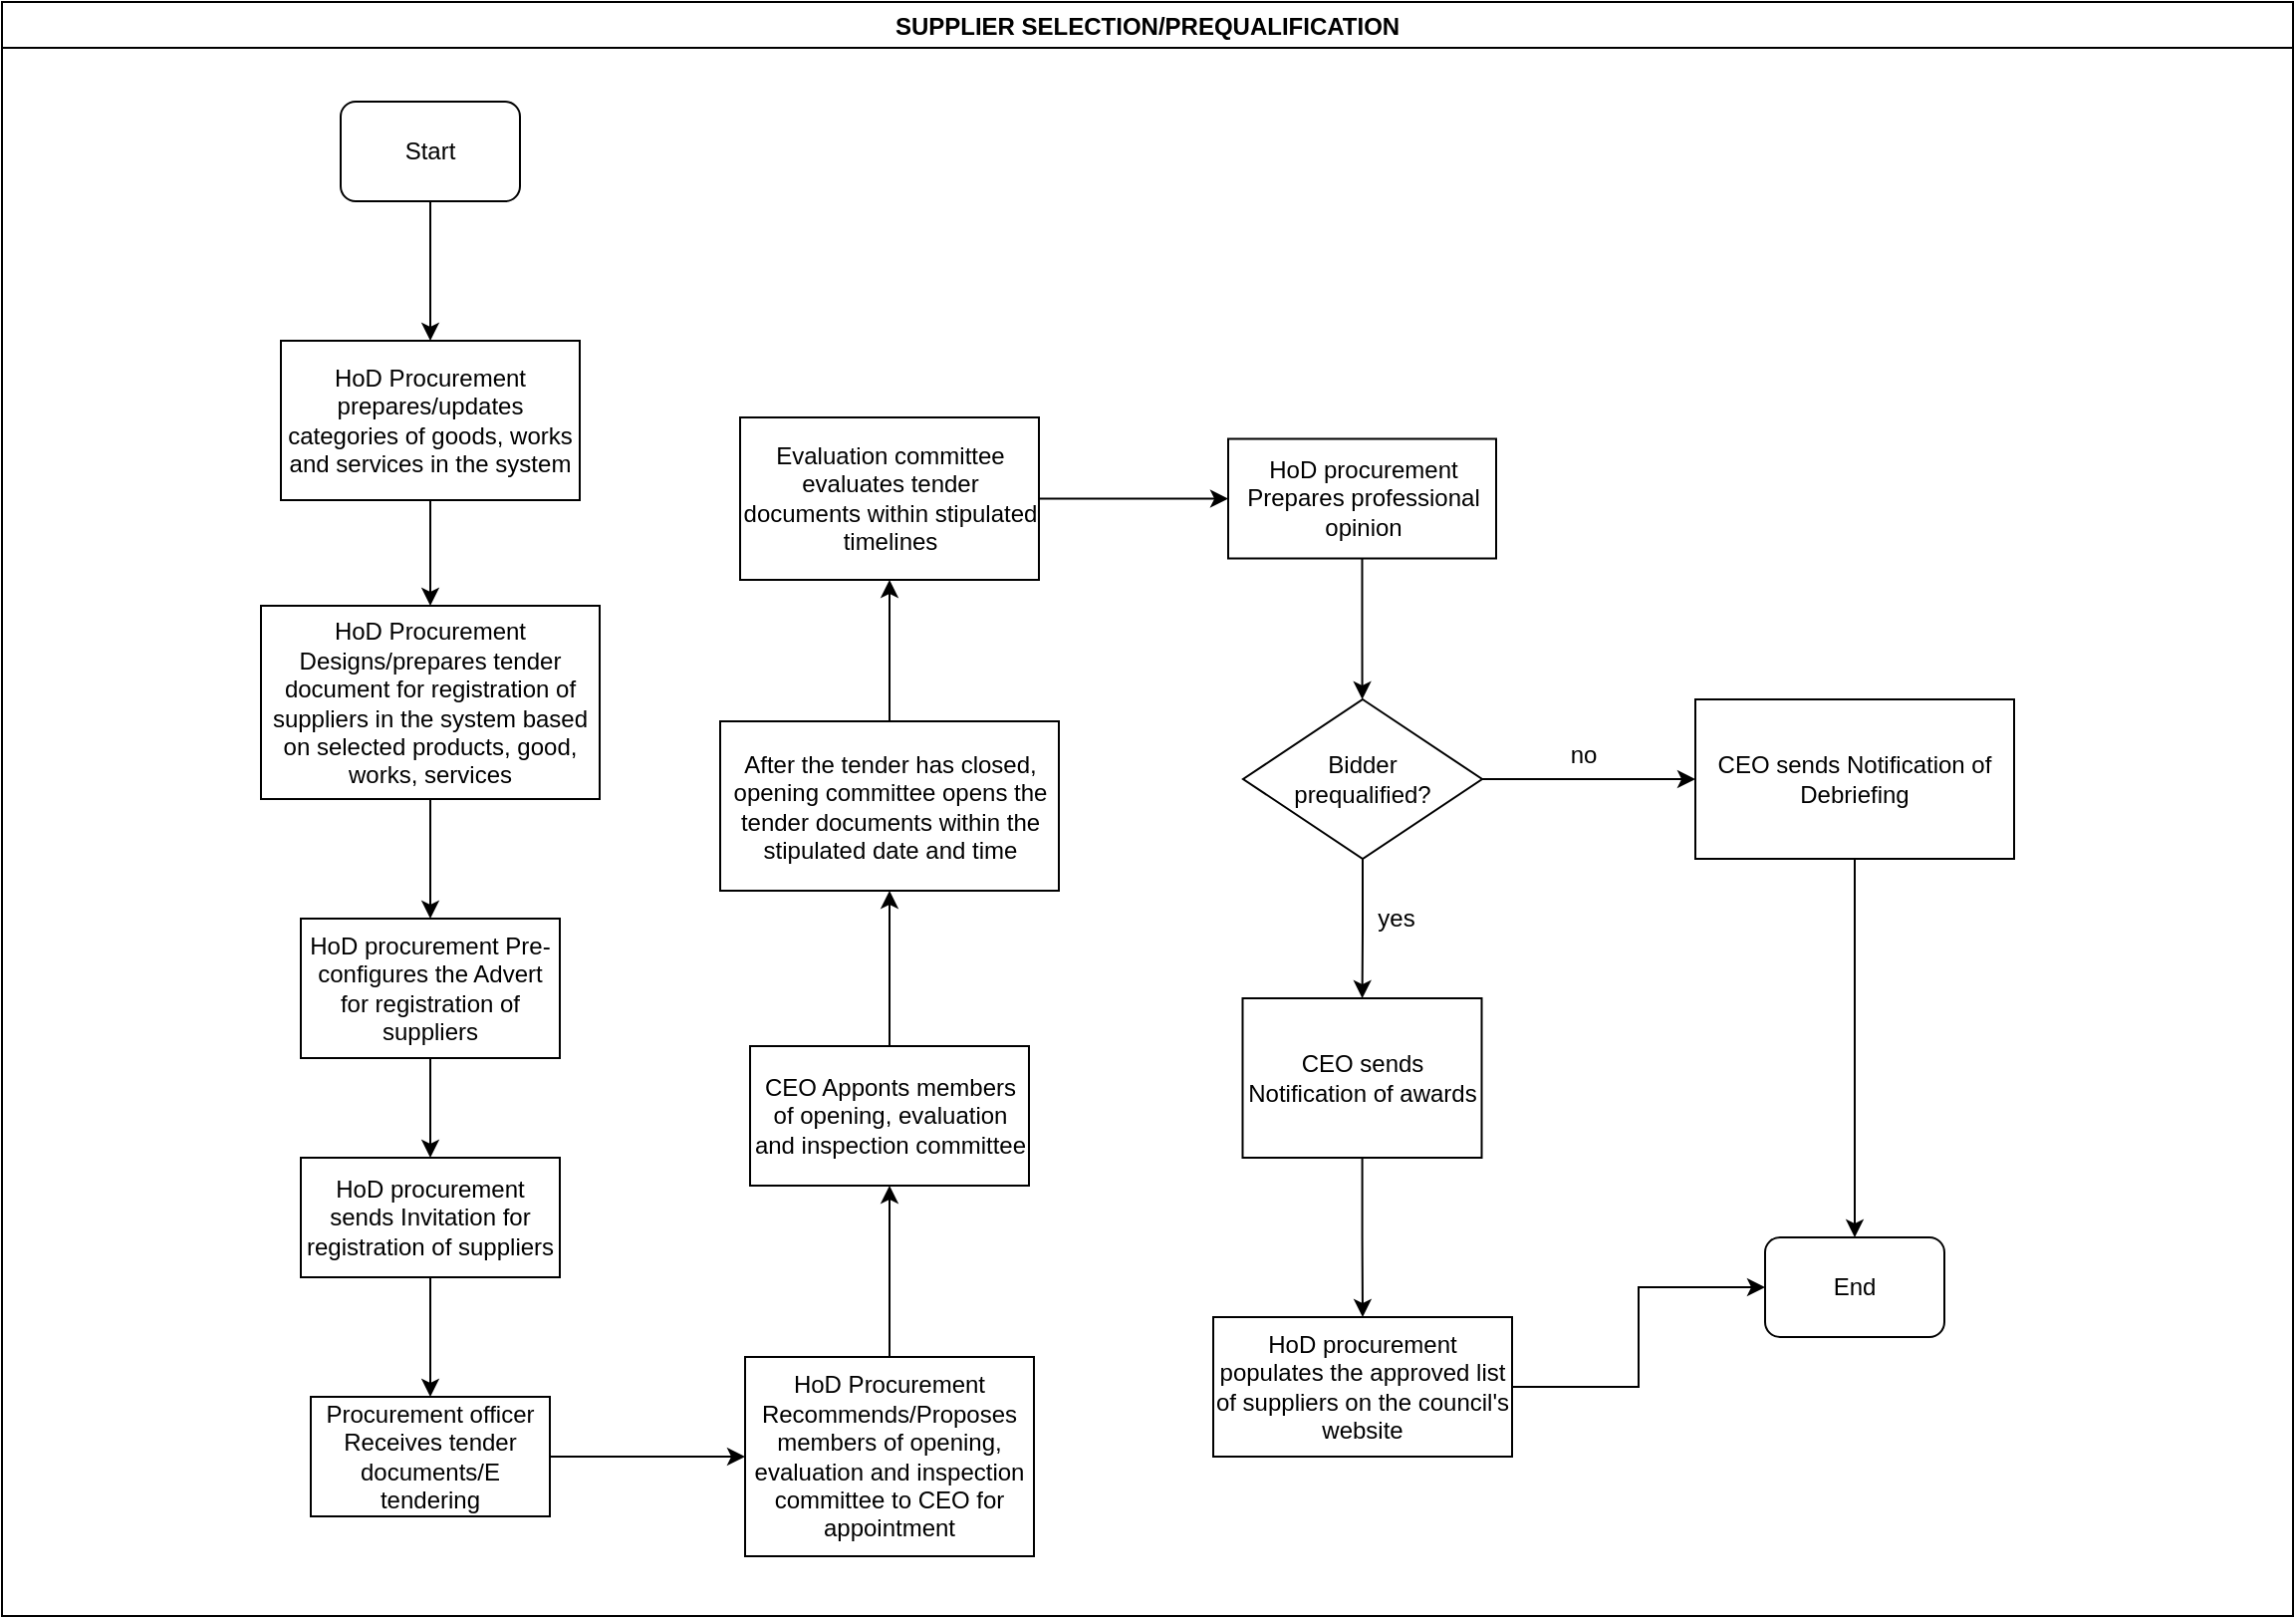<mxfile version="13.10.9" type="github">
  <diagram id="c0UdfnQMCGiwI4j2-F3c" name="Page-1">
    <mxGraphModel dx="1038" dy="547" grid="1" gridSize="10" guides="1" tooltips="1" connect="1" arrows="1" fold="1" page="1" pageScale="1" pageWidth="1169" pageHeight="827" math="0" shadow="0">
      <root>
        <mxCell id="0" />
        <mxCell id="1" parent="0" />
        <mxCell id="tP4-GmfG6HyLN73kiLhE-5" value="SUPPLIER SELECTION/PREQUALIFICATION" style="swimlane;" vertex="1" parent="1">
          <mxGeometry x="10" y="10" width="1150" height="810" as="geometry" />
        </mxCell>
        <mxCell id="tP4-GmfG6HyLN73kiLhE-6" value="Start" style="rounded=1;whiteSpace=wrap;html=1;" vertex="1" parent="tP4-GmfG6HyLN73kiLhE-5">
          <mxGeometry x="170" y="50" width="90" height="50" as="geometry" />
        </mxCell>
        <mxCell id="tP4-GmfG6HyLN73kiLhE-9" value="HoD Procurement prepares/updates categories of goods, works and services in the system" style="rounded=0;whiteSpace=wrap;html=1;" vertex="1" parent="tP4-GmfG6HyLN73kiLhE-5">
          <mxGeometry x="140" y="170" width="150" height="80" as="geometry" />
        </mxCell>
        <mxCell id="tP4-GmfG6HyLN73kiLhE-8" value="" style="edgeStyle=orthogonalEdgeStyle;rounded=0;orthogonalLoop=1;jettySize=auto;html=1;entryX=0.5;entryY=0;entryDx=0;entryDy=0;" edge="1" parent="tP4-GmfG6HyLN73kiLhE-5" source="tP4-GmfG6HyLN73kiLhE-6" target="tP4-GmfG6HyLN73kiLhE-9">
          <mxGeometry relative="1" as="geometry">
            <mxPoint x="215" y="165" as="targetPoint" />
          </mxGeometry>
        </mxCell>
        <mxCell id="tP4-GmfG6HyLN73kiLhE-12" value="HoD procurement Pre-configures the Advert for registration of suppliers" style="whiteSpace=wrap;html=1;rounded=0;" vertex="1" parent="tP4-GmfG6HyLN73kiLhE-5">
          <mxGeometry x="150" y="460" width="130" height="70" as="geometry" />
        </mxCell>
        <mxCell id="tP4-GmfG6HyLN73kiLhE-14" value="HoD procurement sends Invitation for registration of suppliers" style="whiteSpace=wrap;html=1;rounded=0;" vertex="1" parent="tP4-GmfG6HyLN73kiLhE-5">
          <mxGeometry x="150" y="580" width="130" height="60" as="geometry" />
        </mxCell>
        <mxCell id="tP4-GmfG6HyLN73kiLhE-15" value="" style="edgeStyle=orthogonalEdgeStyle;rounded=0;orthogonalLoop=1;jettySize=auto;html=1;" edge="1" parent="tP4-GmfG6HyLN73kiLhE-5" source="tP4-GmfG6HyLN73kiLhE-12" target="tP4-GmfG6HyLN73kiLhE-14">
          <mxGeometry relative="1" as="geometry" />
        </mxCell>
        <mxCell id="tP4-GmfG6HyLN73kiLhE-16" value="Procurement officer Receives tender documents/E tendering " style="whiteSpace=wrap;html=1;rounded=0;" vertex="1" parent="tP4-GmfG6HyLN73kiLhE-5">
          <mxGeometry x="155" y="700" width="120" height="60" as="geometry" />
        </mxCell>
        <mxCell id="tP4-GmfG6HyLN73kiLhE-17" value="" style="edgeStyle=orthogonalEdgeStyle;rounded=0;orthogonalLoop=1;jettySize=auto;html=1;" edge="1" parent="tP4-GmfG6HyLN73kiLhE-5" source="tP4-GmfG6HyLN73kiLhE-14" target="tP4-GmfG6HyLN73kiLhE-16">
          <mxGeometry relative="1" as="geometry" />
        </mxCell>
        <mxCell id="tP4-GmfG6HyLN73kiLhE-20" value="CEO Apponts members of opening, evaluation and inspection committee" style="whiteSpace=wrap;html=1;rounded=0;" vertex="1" parent="tP4-GmfG6HyLN73kiLhE-5">
          <mxGeometry x="375.5" y="524" width="140" height="70" as="geometry" />
        </mxCell>
        <mxCell id="tP4-GmfG6HyLN73kiLhE-22" value="After the tender has closed, opening committee opens the tender documents within the stipulated date and time" style="whiteSpace=wrap;html=1;rounded=0;" vertex="1" parent="tP4-GmfG6HyLN73kiLhE-5">
          <mxGeometry x="360.5" y="361" width="170" height="85" as="geometry" />
        </mxCell>
        <mxCell id="tP4-GmfG6HyLN73kiLhE-23" value="" style="edgeStyle=orthogonalEdgeStyle;rounded=0;orthogonalLoop=1;jettySize=auto;html=1;" edge="1" parent="tP4-GmfG6HyLN73kiLhE-5" source="tP4-GmfG6HyLN73kiLhE-20" target="tP4-GmfG6HyLN73kiLhE-22">
          <mxGeometry relative="1" as="geometry" />
        </mxCell>
        <mxCell id="tP4-GmfG6HyLN73kiLhE-24" value="Evaluation committee evaluates tender documents within stipulated timelines" style="whiteSpace=wrap;html=1;rounded=0;" vertex="1" parent="tP4-GmfG6HyLN73kiLhE-5">
          <mxGeometry x="370.5" y="208.5" width="150" height="81.5" as="geometry" />
        </mxCell>
        <mxCell id="tP4-GmfG6HyLN73kiLhE-25" value="" style="edgeStyle=orthogonalEdgeStyle;rounded=0;orthogonalLoop=1;jettySize=auto;html=1;" edge="1" parent="tP4-GmfG6HyLN73kiLhE-5" source="tP4-GmfG6HyLN73kiLhE-22" target="tP4-GmfG6HyLN73kiLhE-24">
          <mxGeometry relative="1" as="geometry" />
        </mxCell>
        <mxCell id="tP4-GmfG6HyLN73kiLhE-30" value="HoD procurement populates the approved list of suppliers on the council&#39;s website" style="whiteSpace=wrap;html=1;rounded=0;" vertex="1" parent="tP4-GmfG6HyLN73kiLhE-5">
          <mxGeometry x="608" y="660" width="150" height="70" as="geometry" />
        </mxCell>
        <mxCell id="tP4-GmfG6HyLN73kiLhE-34" value="End" style="rounded=1;whiteSpace=wrap;html=1;" vertex="1" parent="tP4-GmfG6HyLN73kiLhE-5">
          <mxGeometry x="885" y="620" width="90" height="50" as="geometry" />
        </mxCell>
        <mxCell id="tP4-GmfG6HyLN73kiLhE-33" value="" style="edgeStyle=orthogonalEdgeStyle;rounded=0;orthogonalLoop=1;jettySize=auto;html=1;entryX=0;entryY=0.5;entryDx=0;entryDy=0;" edge="1" parent="tP4-GmfG6HyLN73kiLhE-5" source="tP4-GmfG6HyLN73kiLhE-30" target="tP4-GmfG6HyLN73kiLhE-34">
          <mxGeometry relative="1" as="geometry">
            <mxPoint x="682.75" y="665" as="targetPoint" />
          </mxGeometry>
        </mxCell>
        <mxCell id="tP4-GmfG6HyLN73kiLhE-36" value="&lt;div&gt;Bidder&lt;/div&gt;&lt;div&gt;prequalified?&lt;br&gt;&lt;/div&gt;" style="rhombus;whiteSpace=wrap;html=1;" vertex="1" parent="tP4-GmfG6HyLN73kiLhE-5">
          <mxGeometry x="623" y="350" width="120" height="80" as="geometry" />
        </mxCell>
        <mxCell id="tP4-GmfG6HyLN73kiLhE-39" value="CEO sends Notification of awards" style="whiteSpace=wrap;html=1;rounded=0;" vertex="1" parent="tP4-GmfG6HyLN73kiLhE-5">
          <mxGeometry x="622.75" y="500" width="120" height="80" as="geometry" />
        </mxCell>
        <mxCell id="tP4-GmfG6HyLN73kiLhE-40" value="" style="edgeStyle=orthogonalEdgeStyle;rounded=0;orthogonalLoop=1;jettySize=auto;html=1;" edge="1" parent="tP4-GmfG6HyLN73kiLhE-5" source="tP4-GmfG6HyLN73kiLhE-36" target="tP4-GmfG6HyLN73kiLhE-39">
          <mxGeometry relative="1" as="geometry" />
        </mxCell>
        <mxCell id="tP4-GmfG6HyLN73kiLhE-42" value="" style="edgeStyle=orthogonalEdgeStyle;rounded=0;orthogonalLoop=1;jettySize=auto;html=1;entryX=0.5;entryY=0;entryDx=0;entryDy=0;" edge="1" parent="tP4-GmfG6HyLN73kiLhE-5" source="tP4-GmfG6HyLN73kiLhE-39" target="tP4-GmfG6HyLN73kiLhE-30">
          <mxGeometry relative="1" as="geometry">
            <mxPoint x="822.75" y="540" as="targetPoint" />
          </mxGeometry>
        </mxCell>
        <mxCell id="tP4-GmfG6HyLN73kiLhE-45" value="yes" style="text;html=1;strokeColor=none;fillColor=none;align=center;verticalAlign=middle;whiteSpace=wrap;rounded=0;" vertex="1" parent="tP4-GmfG6HyLN73kiLhE-5">
          <mxGeometry x="680" y="450" width="40" height="20" as="geometry" />
        </mxCell>
        <mxCell id="tP4-GmfG6HyLN73kiLhE-13" value="" style="edgeStyle=orthogonalEdgeStyle;rounded=0;orthogonalLoop=1;jettySize=auto;html=1;" edge="1" parent="1" source="tP4-GmfG6HyLN73kiLhE-10" target="tP4-GmfG6HyLN73kiLhE-12">
          <mxGeometry relative="1" as="geometry" />
        </mxCell>
        <mxCell id="tP4-GmfG6HyLN73kiLhE-10" value="HoD Procurement Designs/prepares tender document for registration of suppliers in the system based on selected products, good, works, services" style="whiteSpace=wrap;html=1;rounded=0;" vertex="1" parent="1">
          <mxGeometry x="140" y="313" width="170" height="97" as="geometry" />
        </mxCell>
        <mxCell id="tP4-GmfG6HyLN73kiLhE-11" value="" style="edgeStyle=orthogonalEdgeStyle;rounded=0;orthogonalLoop=1;jettySize=auto;html=1;" edge="1" parent="1" source="tP4-GmfG6HyLN73kiLhE-9" target="tP4-GmfG6HyLN73kiLhE-10">
          <mxGeometry relative="1" as="geometry" />
        </mxCell>
        <mxCell id="tP4-GmfG6HyLN73kiLhE-21" value="" style="edgeStyle=orthogonalEdgeStyle;rounded=0;orthogonalLoop=1;jettySize=auto;html=1;" edge="1" parent="1" source="tP4-GmfG6HyLN73kiLhE-18" target="tP4-GmfG6HyLN73kiLhE-20">
          <mxGeometry relative="1" as="geometry" />
        </mxCell>
        <mxCell id="tP4-GmfG6HyLN73kiLhE-18" value="HoD Procurement Recommends/Proposes members of opening, evaluation and inspection committee to CEO for appointment" style="whiteSpace=wrap;html=1;rounded=0;" vertex="1" parent="1">
          <mxGeometry x="383" y="690" width="145" height="100" as="geometry" />
        </mxCell>
        <mxCell id="tP4-GmfG6HyLN73kiLhE-19" value="" style="edgeStyle=orthogonalEdgeStyle;rounded=0;orthogonalLoop=1;jettySize=auto;html=1;" edge="1" parent="1" source="tP4-GmfG6HyLN73kiLhE-16" target="tP4-GmfG6HyLN73kiLhE-18">
          <mxGeometry relative="1" as="geometry" />
        </mxCell>
        <mxCell id="tP4-GmfG6HyLN73kiLhE-29" value="" style="edgeStyle=orthogonalEdgeStyle;rounded=0;orthogonalLoop=1;jettySize=auto;html=1;" edge="1" parent="1" source="tP4-GmfG6HyLN73kiLhE-26">
          <mxGeometry relative="1" as="geometry">
            <mxPoint x="692.8" y="360" as="targetPoint" />
          </mxGeometry>
        </mxCell>
        <mxCell id="tP4-GmfG6HyLN73kiLhE-26" value="HoD procurement Prepares professional opinion" style="whiteSpace=wrap;html=1;rounded=0;" vertex="1" parent="1">
          <mxGeometry x="625.5" y="229.25" width="134.5" height="60" as="geometry" />
        </mxCell>
        <mxCell id="tP4-GmfG6HyLN73kiLhE-27" value="" style="edgeStyle=orthogonalEdgeStyle;rounded=0;orthogonalLoop=1;jettySize=auto;html=1;" edge="1" parent="1" source="tP4-GmfG6HyLN73kiLhE-24" target="tP4-GmfG6HyLN73kiLhE-26">
          <mxGeometry relative="1" as="geometry" />
        </mxCell>
        <mxCell id="tP4-GmfG6HyLN73kiLhE-44" value="" style="edgeStyle=orthogonalEdgeStyle;rounded=0;orthogonalLoop=1;jettySize=auto;html=1;entryX=0.5;entryY=0;entryDx=0;entryDy=0;" edge="1" parent="1" source="tP4-GmfG6HyLN73kiLhE-35" target="tP4-GmfG6HyLN73kiLhE-34">
          <mxGeometry relative="1" as="geometry">
            <mxPoint x="940" y="530" as="targetPoint" />
          </mxGeometry>
        </mxCell>
        <mxCell id="tP4-GmfG6HyLN73kiLhE-35" value="CEO sends Notification of Debriefing " style="whiteSpace=wrap;html=1;rounded=0;" vertex="1" parent="1">
          <mxGeometry x="860" y="360" width="160" height="80" as="geometry" />
        </mxCell>
        <mxCell id="tP4-GmfG6HyLN73kiLhE-38" value="" style="edgeStyle=orthogonalEdgeStyle;rounded=0;orthogonalLoop=1;jettySize=auto;html=1;" edge="1" parent="1" source="tP4-GmfG6HyLN73kiLhE-36" target="tP4-GmfG6HyLN73kiLhE-35">
          <mxGeometry relative="1" as="geometry" />
        </mxCell>
        <mxCell id="tP4-GmfG6HyLN73kiLhE-46" value="no" style="text;html=1;strokeColor=none;fillColor=none;align=center;verticalAlign=middle;whiteSpace=wrap;rounded=0;" vertex="1" parent="1">
          <mxGeometry x="784" y="378" width="40" height="20" as="geometry" />
        </mxCell>
      </root>
    </mxGraphModel>
  </diagram>
</mxfile>
